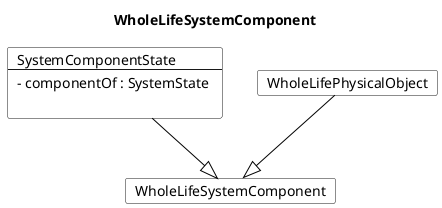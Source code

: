 @startuml
Title WholeLifeSystemComponent 

Card WholeLifeSystemComponent #fff [
WholeLifeSystemComponent
]
Card SystemComponentState #fff [
SystemComponentState
----
- componentOf : SystemState 

]
SystemComponentState --|> WholeLifeSystemComponent  #000 
Card WholeLifePhysicalObject #fff [
WholeLifePhysicalObject
]
WholeLifePhysicalObject --|> WholeLifeSystemComponent  #000 
@enduml